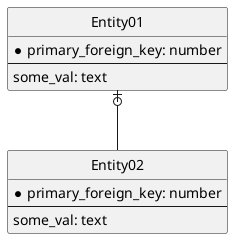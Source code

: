 @startuml
hide circle
skinparam linetype ortho

entity "Entity01" as e01 {
  * primary_foreign_key: number
  --
  some_val: text
}

entity "Entity02" as e02 {
  * primary_foreign_key: number
  --
  some_val: text
}

' Zero or One    |o--
' Exactly One    ||--
' Zero or Many   }o--
' One or Many    }|--

e01 |o-- e02


@enduml
